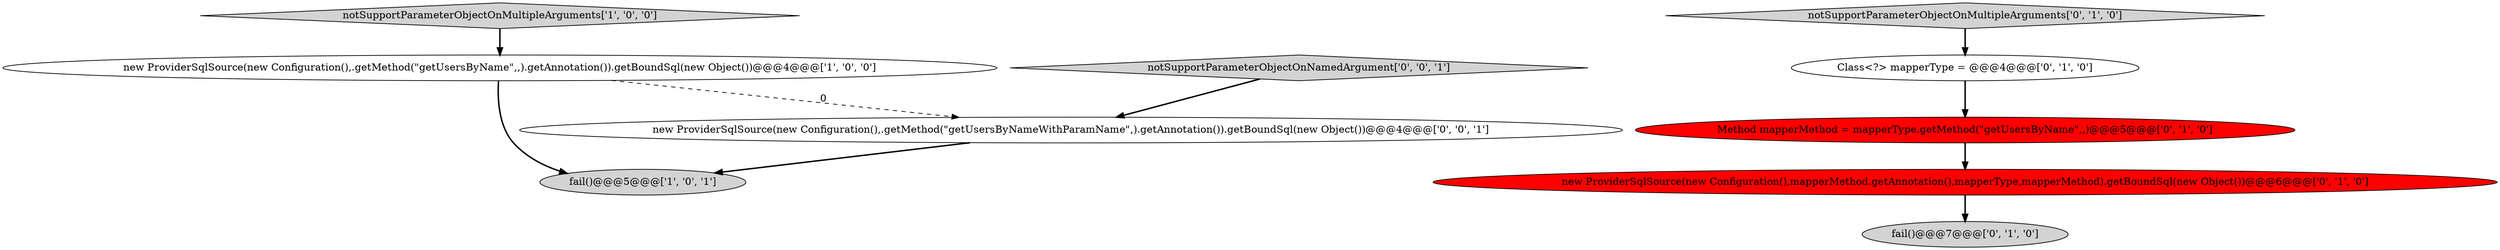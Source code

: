 digraph {
8 [style = filled, label = "new ProviderSqlSource(new Configuration(),.getMethod(\"getUsersByNameWithParamName\",).getAnnotation()).getBoundSql(new Object())@@@4@@@['0', '0', '1']", fillcolor = white, shape = ellipse image = "AAA0AAABBB3BBB"];
2 [style = filled, label = "notSupportParameterObjectOnMultipleArguments['1', '0', '0']", fillcolor = lightgray, shape = diamond image = "AAA0AAABBB1BBB"];
7 [style = filled, label = "Method mapperMethod = mapperType.getMethod(\"getUsersByName\",,)@@@5@@@['0', '1', '0']", fillcolor = red, shape = ellipse image = "AAA1AAABBB2BBB"];
6 [style = filled, label = "new ProviderSqlSource(new Configuration(),mapperMethod.getAnnotation(),mapperType,mapperMethod).getBoundSql(new Object())@@@6@@@['0', '1', '0']", fillcolor = red, shape = ellipse image = "AAA1AAABBB2BBB"];
3 [style = filled, label = "notSupportParameterObjectOnMultipleArguments['0', '1', '0']", fillcolor = lightgray, shape = diamond image = "AAA0AAABBB2BBB"];
1 [style = filled, label = "fail()@@@5@@@['1', '0', '1']", fillcolor = lightgray, shape = ellipse image = "AAA0AAABBB1BBB"];
0 [style = filled, label = "new ProviderSqlSource(new Configuration(),.getMethod(\"getUsersByName\",,).getAnnotation()).getBoundSql(new Object())@@@4@@@['1', '0', '0']", fillcolor = white, shape = ellipse image = "AAA0AAABBB1BBB"];
9 [style = filled, label = "notSupportParameterObjectOnNamedArgument['0', '0', '1']", fillcolor = lightgray, shape = diamond image = "AAA0AAABBB3BBB"];
4 [style = filled, label = "Class<?> mapperType = @@@4@@@['0', '1', '0']", fillcolor = white, shape = ellipse image = "AAA0AAABBB2BBB"];
5 [style = filled, label = "fail()@@@7@@@['0', '1', '0']", fillcolor = lightgray, shape = ellipse image = "AAA0AAABBB2BBB"];
8->1 [style = bold, label=""];
0->8 [style = dashed, label="0"];
6->5 [style = bold, label=""];
2->0 [style = bold, label=""];
9->8 [style = bold, label=""];
3->4 [style = bold, label=""];
0->1 [style = bold, label=""];
4->7 [style = bold, label=""];
7->6 [style = bold, label=""];
}
